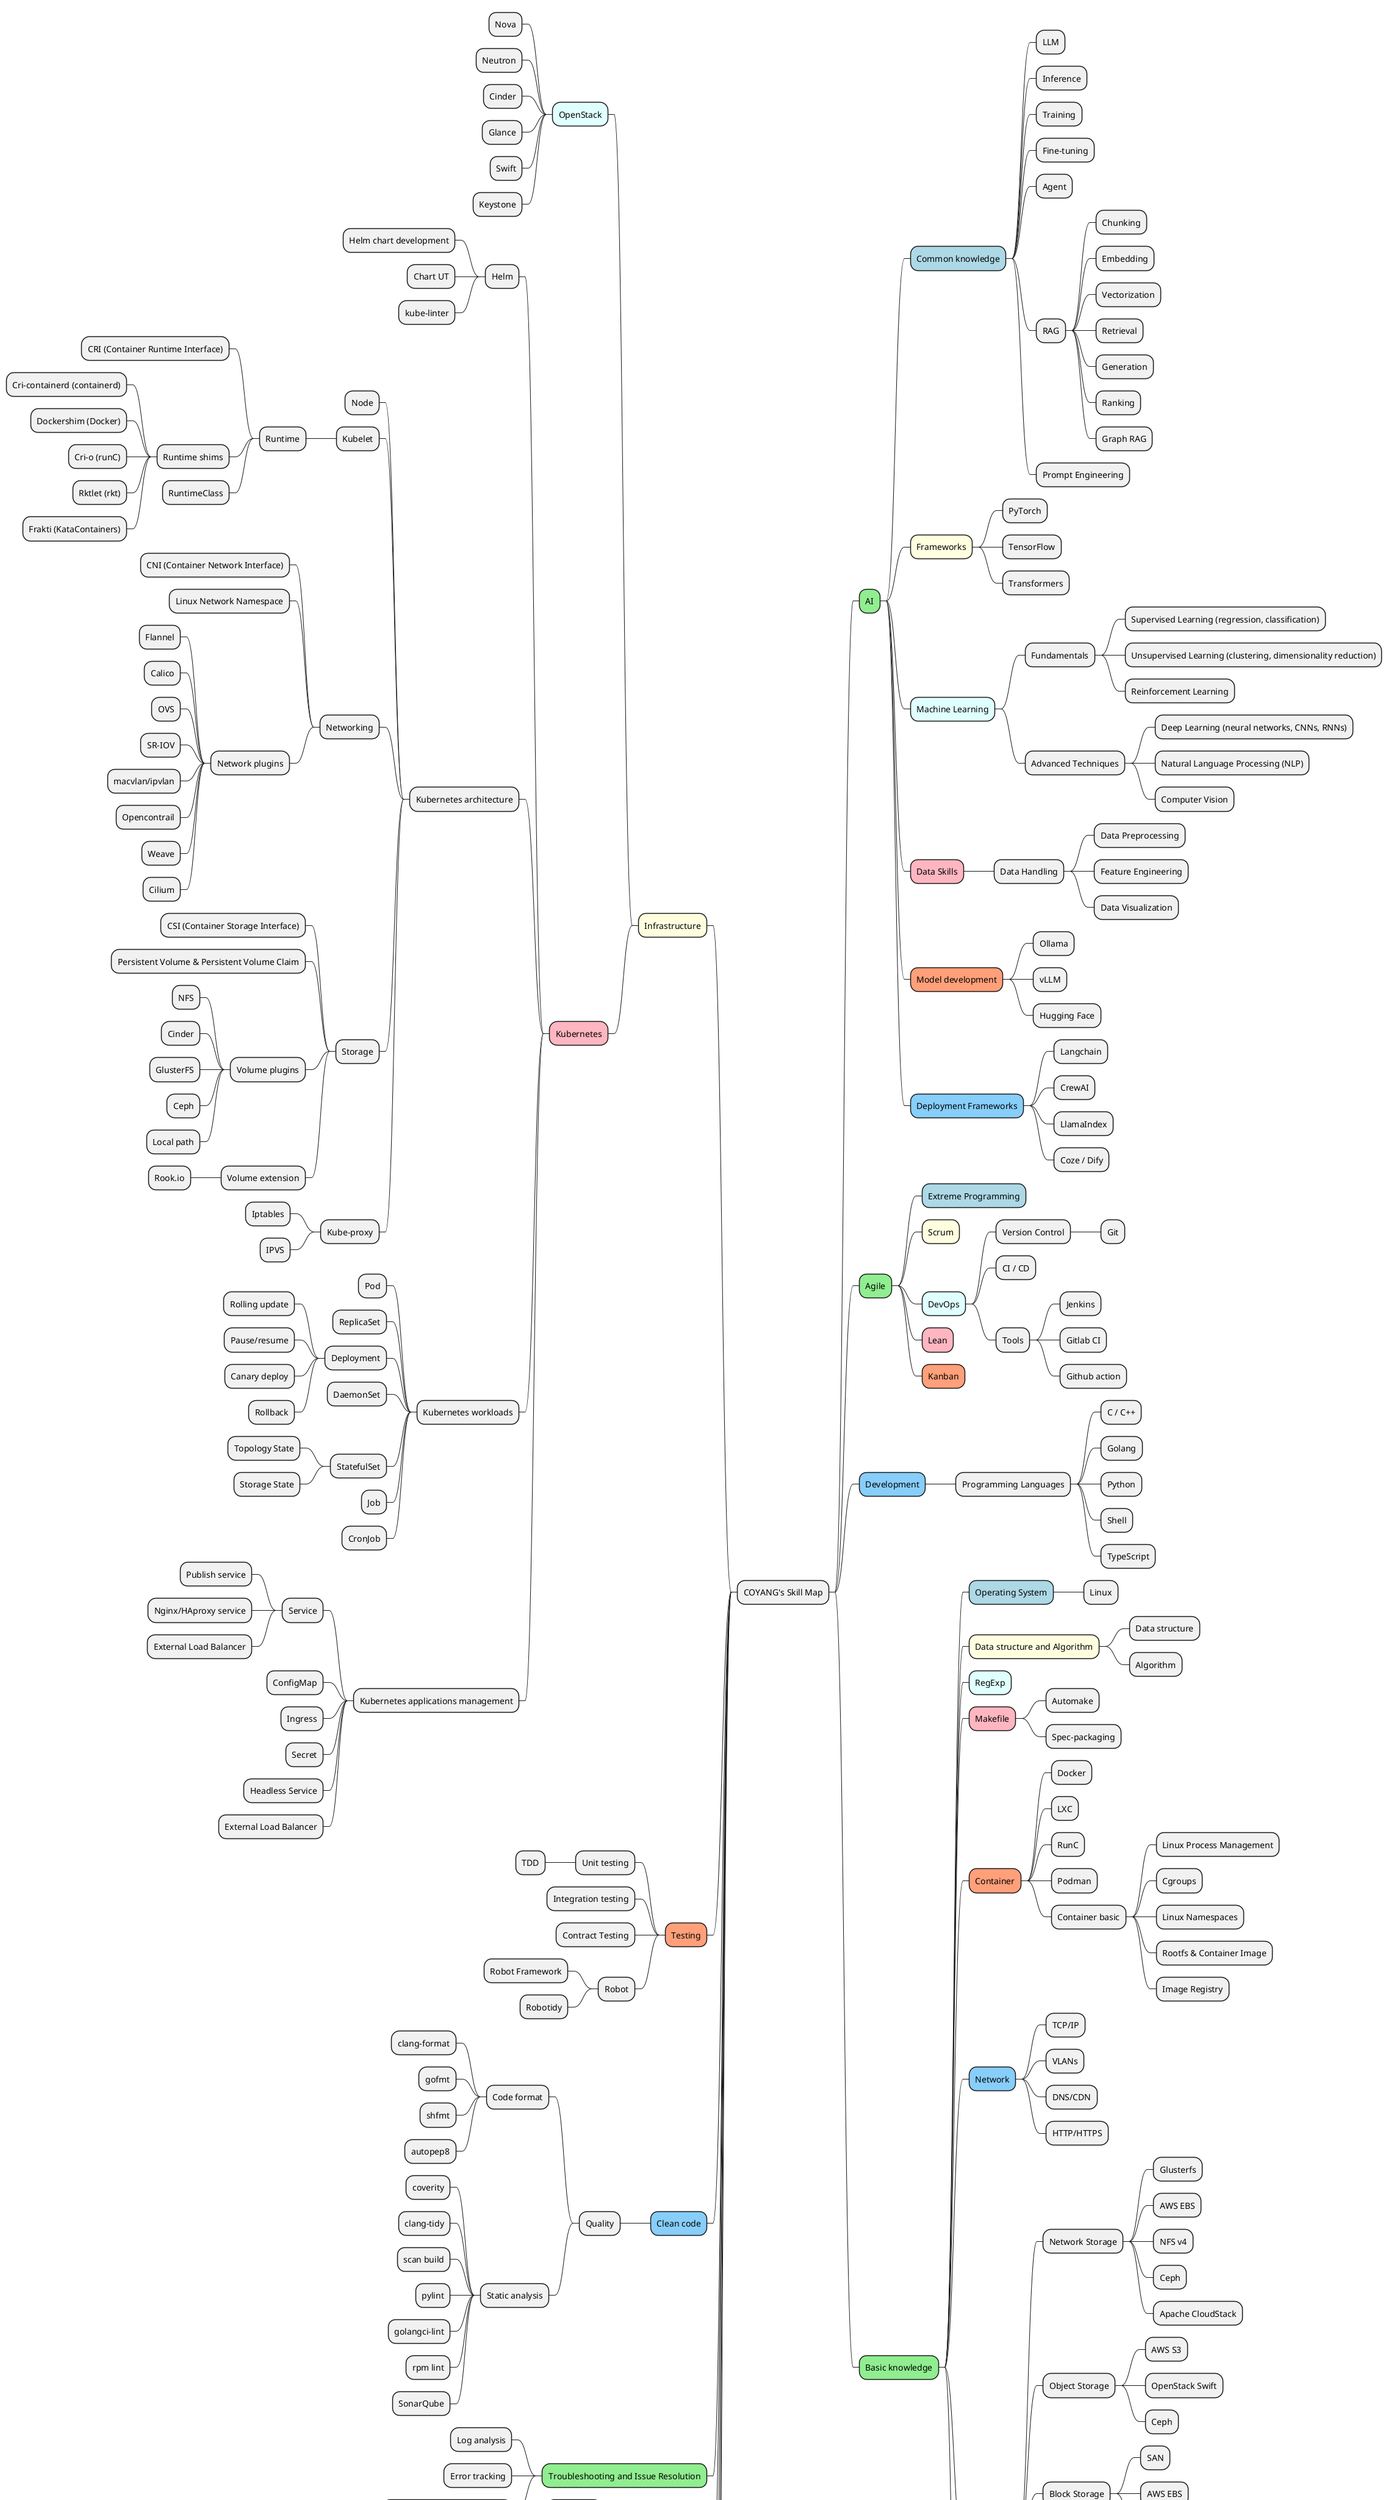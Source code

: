 @startmindmap
* COYANG's Skill Map
**[#LightGreen] AI
***[#LightBlue] Common knowledge
**** LLM
**** Inference
**** Training
**** Fine-tuning
**** Agent
**** RAG
***** Chunking
***** Embedding
***** Vectorization
***** Retrieval
***** Generation
***** Ranking
***** Graph RAG
**** Prompt Engineering
***[#LightYellow] Frameworks
**** PyTorch
**** TensorFlow
**** Transformers
***[#LightCyan] Machine Learning
**** Fundamentals
***** Supervised Learning (regression, classification)
***** Unsupervised Learning (clustering, dimensionality reduction)
***** Reinforcement Learning
**** Advanced Techniques
***** Deep Learning (neural networks, CNNs, RNNs)
***** Natural Language Processing (NLP)
***** Computer Vision
***[#LightPink] Data Skills
**** Data Handling
***** Data Preprocessing
***** Feature Engineering
***** Data Visualization
***[#LightSalmon] Model development
**** Ollama
**** vLLM
**** Hugging Face
***[#LightSkyBlue] Deployment Frameworks
**** Langchain
**** CrewAI
**** LlamaIndex
**** Coze / Dify
**[#LightGreen] Agile
***[#LightBlue] Extreme Programming
***[#LightYellow] Scrum
***[#LightCyan] DevOps
**** Version Control
***** Git
**** CI / CD
**** Tools
***** Jenkins
***** Gitlab CI
***** Github action
***[#LightPink] Lean
***[#LightSalmon] Kanban
**[#LightSkyBlue] Development
*** Programming Languages
**** C / C++
**** Golang
**** Python
**** Shell
**** TypeScript
**[#LightGreen] Basic knowledge
***[#LightBlue] Operating System
**** Linux
***[#LightYellow] Data structure and Algorithm
**** Data structure
**** Algorithm
***[#LightCyan] RegExp
***[#LightPink] Makefile
**** Automake
**** Spec-packaging
***[#LightSalmon] Container
**** Docker
**** LXC
**** RunC
**** Podman
**** Container basic
***** Linux Process Management
***** Cgroups
***** Linux Namespaces
***** Rootfs & Container Image
***** Image Registry
***[#LightSkyBlue] Network
**** TCP/IP
**** VLANs
**** DNS/CDN
**** HTTP/HTTPS
***[#LightGreen] Storage
**** Network Storage
***** Glusterfs
***** AWS EBS
***** NFS v4
***** Ceph
***** Apache CloudStack
**** Object Storage
***** AWS S3
***** OpenStack Swift
***** Ceph
**** Block Storage
***** SAN
***** AWS EBS
***** RAID
**** File System
***** ext4
***** XFS
***** NFS
***** Glusterfs
***** Cephfs
***** cdafs
***** ldapfs
**** IO schedule
***** deadline
***** noop
***** cfq
**** The Linux I/O Stack Diagram
***[#LightBlue] DB
**** LDAP
**** Vault
**** Redis
**** MySQL
**** Vector DB
**** Graph DB

left side

**[#LightYellow] Infrastructure
***[#LightCyan] OpenStack
**** Nova
**** Neutron
**** Cinder
**** Glance
**** Swift
**** Keystone
***[#LightPink] Kubernetes
**** Helm
***** Helm chart development
***** Chart UT
***** kube-linter
**** Kubernetes architecture
***** Node
***** Kubelet
****** Runtime
******* CRI (Container Runtime Interface)
******* Runtime shims
******** Cri-containerd (containerd)
******** Dockershim (Docker)
******** Cri-o (runC)
******** Rktlet (rkt)
******** Frakti (KataContainers)
******* RuntimeClass
***** Networking
****** CNI (Container Network Interface)
****** Linux Network Namespace
****** Network plugins
******* Flannel
******* Calico
******* OVS
******* SR-IOV
******* macvlan/ipvlan
******* Opencontrail
******* Weave
******* Cilium
***** Storage
****** CSI (Container Storage Interface)
****** Persistent Volume & Persistent Volume Claim
****** Volume plugins
******* NFS
******* Cinder
******* GlusterFS
******* Ceph
******* Local path
****** Volume extension
******* Rook.io
***** Kube-proxy
****** Iptables
****** IPVS
**** Kubernetes workloads
***** Pod
***** ReplicaSet
***** Deployment
****** Rolling update
****** Pause/resume
****** Canary deploy
****** Rollback
***** DaemonSet
***** StatefulSet
****** Topology State
****** Storage State
***** Job
***** CronJob
**** Kubernetes applications management
***** Service
****** Publish service
****** Nginx/HAproxy service
****** External Load Balancer
***** ConfigMap
***** Ingress
***** Secret
***** Headless Service
***** External Load Balancer
**[#LightSalmon] Testing
*** Unit testing
**** TDD
*** Integration testing
*** Contract Testing
*** Robot
**** Robot Framework
**** Robotidy
**[#LightSkyBlue] Clean code
*** Quality
**** Code format
***** clang-format
***** gofmt
***** shfmt
***** autopep8
**** Static analysis
***** coverity
***** clang-tidy
***** scan build
***** pylint
***** golangci-lint
***** rpm lint
***** SonarQube
**[#LightGreen] Troubleshooting and Issue Resolution
*** Log analysis
*** Error tracking
*** Performance problem tuning
**[#LightBlue] Documentation
*** Markdown
*** Restructext
*** AsciiDoc
*** PlantUML
*** Mermaid
**[#LightYellow] HW
*** HW Basic
**** CPU
**** Memory
**** Hard Disk
**[#LightCyan] DTV
*** HW
**** Chip
*** SW
**** Standard
***** DVB-C
***** DVB-B
***** ISDT-B
**** Feature
***** Audio
***** Video
***** Subtitle
***** EPG
**[#LightPink] Front End
*** Web development
**** HTML
**** CSS
**** JavaScript
@endmindmap
